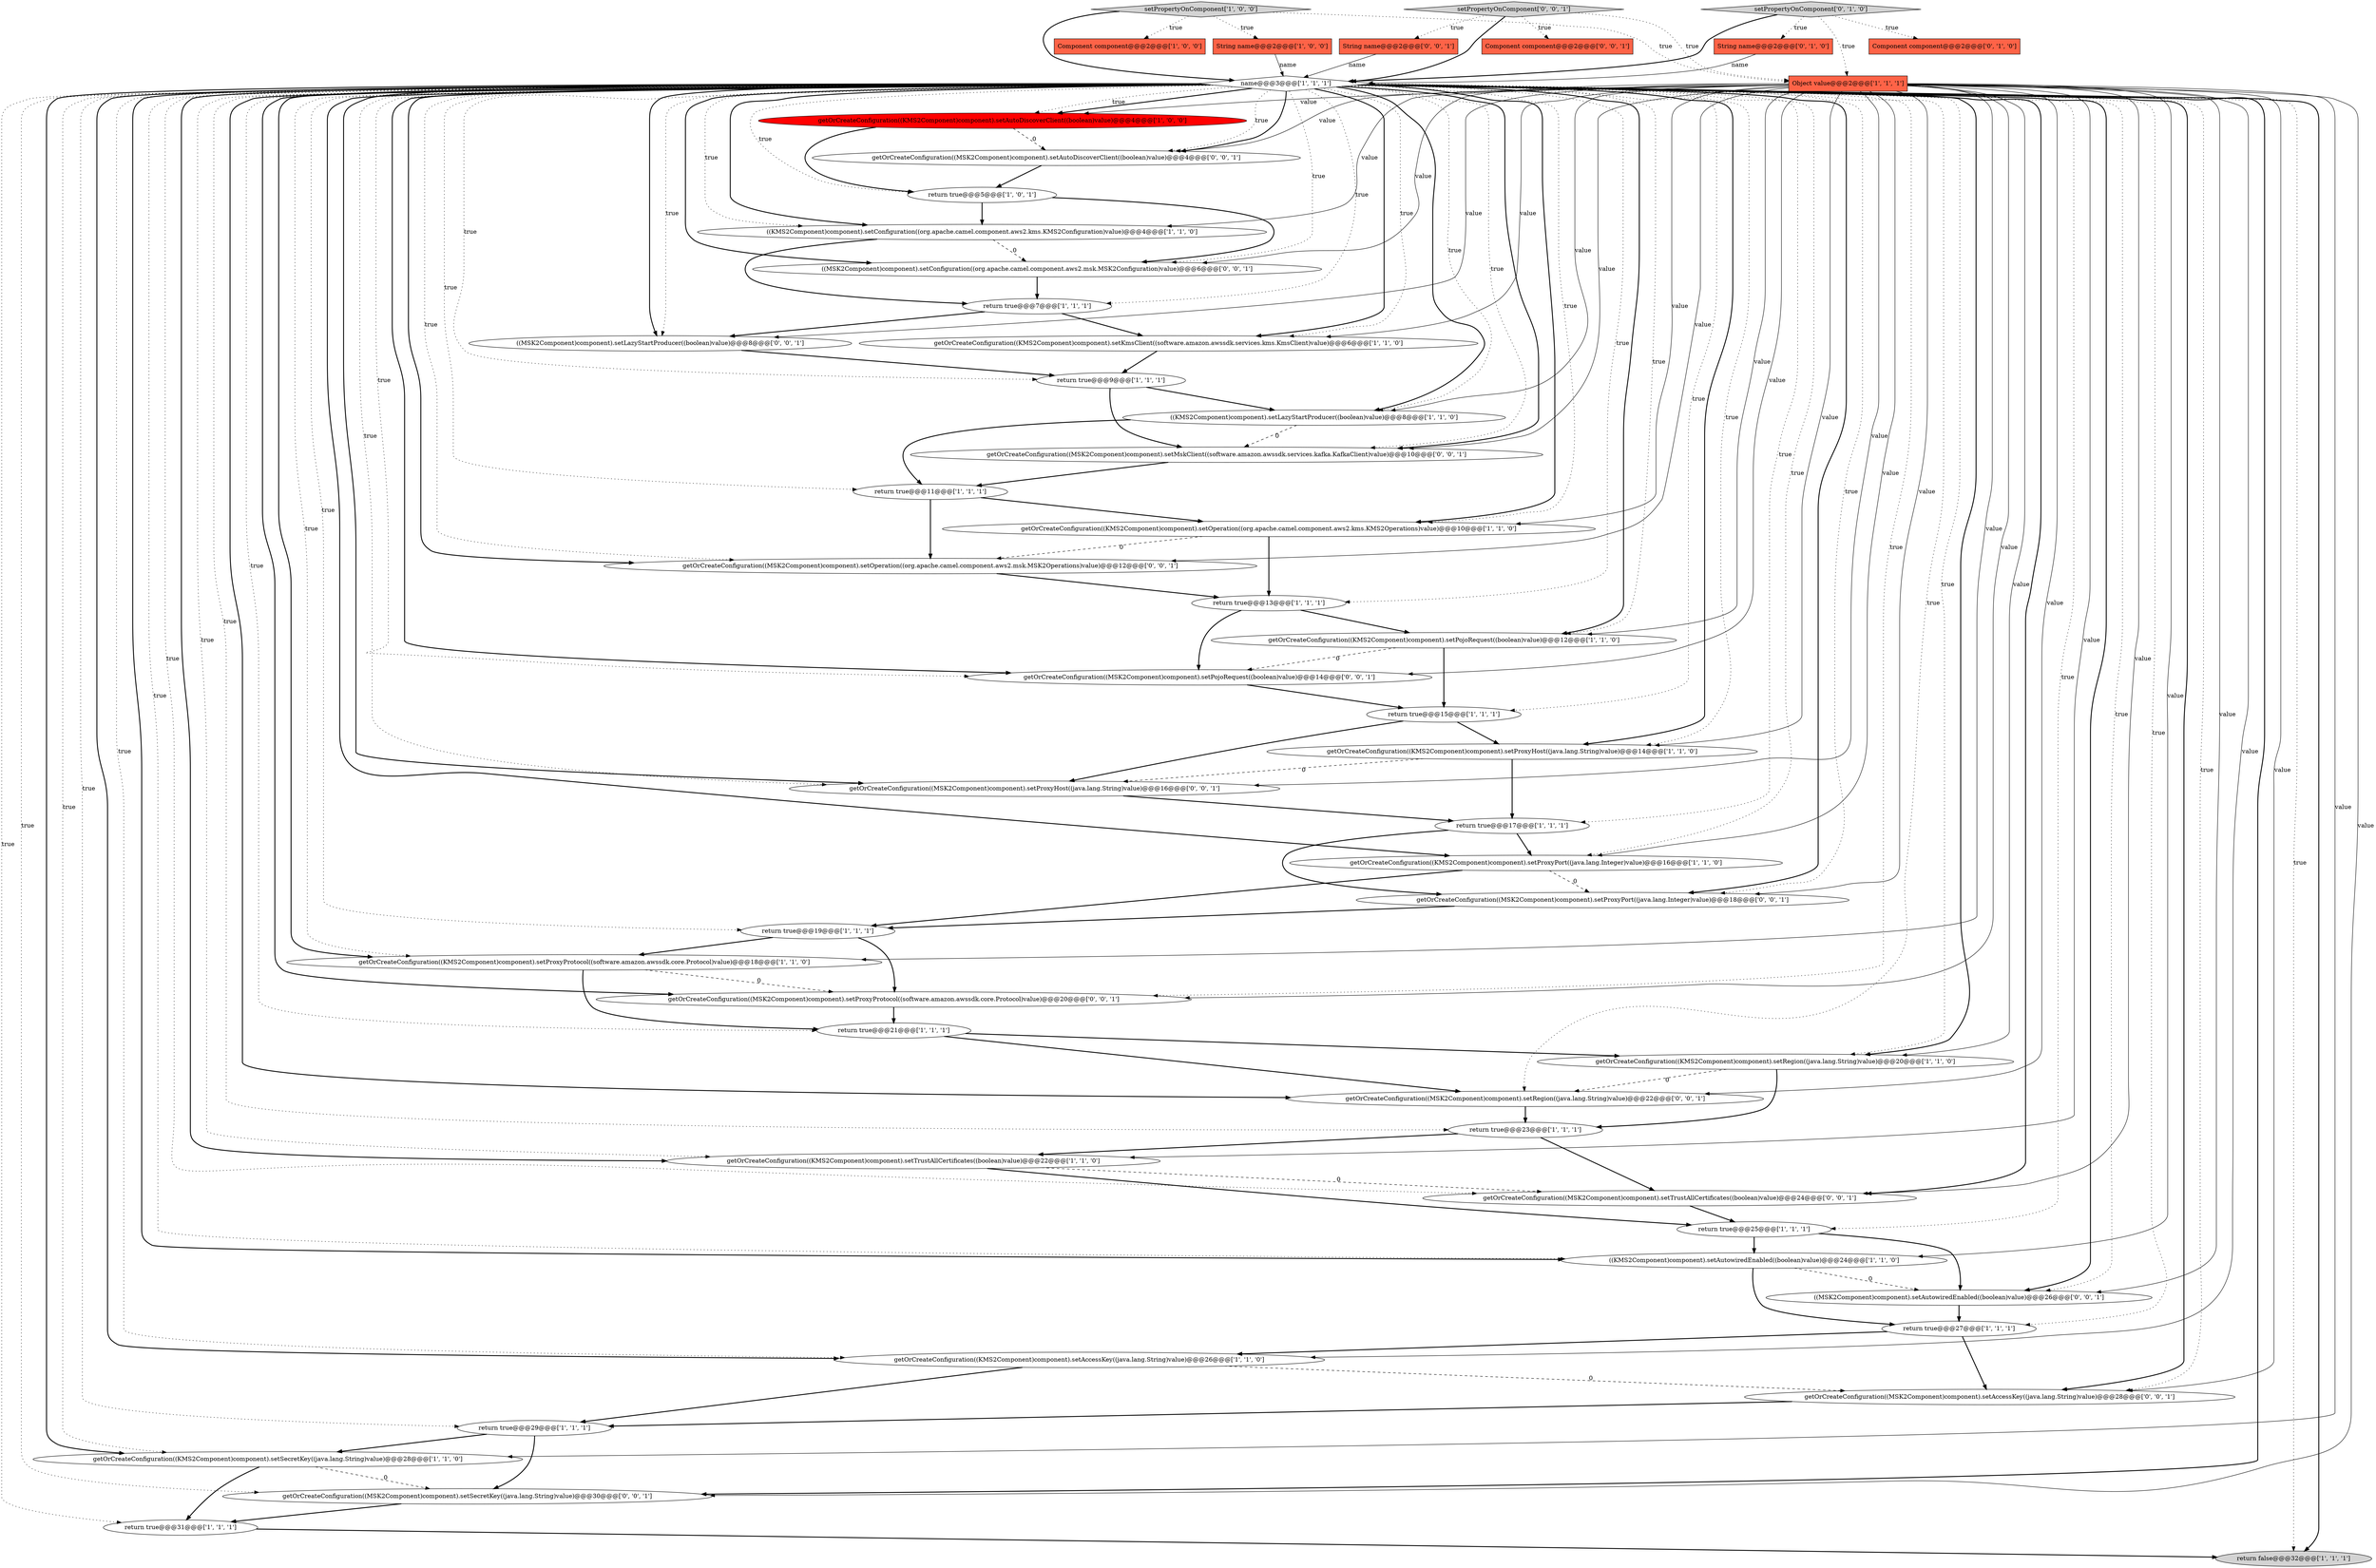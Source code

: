 digraph {
6 [style = filled, label = "((KMS2Component)component).setAutowiredEnabled((boolean)value)@@@24@@@['1', '1', '0']", fillcolor = white, shape = ellipse image = "AAA0AAABBB1BBB"];
31 [style = filled, label = "return false@@@32@@@['1', '1', '1']", fillcolor = lightgray, shape = ellipse image = "AAA0AAABBB1BBB"];
40 [style = filled, label = "getOrCreateConfiguration((MSK2Component)component).setSecretKey((java.lang.String)value)@@@30@@@['0', '0', '1']", fillcolor = white, shape = ellipse image = "AAA0AAABBB3BBB"];
10 [style = filled, label = "Component component@@@2@@@['1', '0', '0']", fillcolor = tomato, shape = box image = "AAA0AAABBB1BBB"];
44 [style = filled, label = "getOrCreateConfiguration((MSK2Component)component).setAutoDiscoverClient((boolean)value)@@@4@@@['0', '0', '1']", fillcolor = white, shape = ellipse image = "AAA0AAABBB3BBB"];
24 [style = filled, label = "return true@@@29@@@['1', '1', '1']", fillcolor = white, shape = ellipse image = "AAA0AAABBB1BBB"];
29 [style = filled, label = "Object value@@@2@@@['1', '1', '1']", fillcolor = tomato, shape = box image = "AAA0AAABBB1BBB"];
19 [style = filled, label = "String name@@@2@@@['1', '0', '0']", fillcolor = tomato, shape = box image = "AAA0AAABBB1BBB"];
1 [style = filled, label = "return true@@@5@@@['1', '0', '1']", fillcolor = white, shape = ellipse image = "AAA0AAABBB1BBB"];
47 [style = filled, label = "getOrCreateConfiguration((MSK2Component)component).setTrustAllCertificates((boolean)value)@@@24@@@['0', '0', '1']", fillcolor = white, shape = ellipse image = "AAA0AAABBB3BBB"];
17 [style = filled, label = "getOrCreateConfiguration((KMS2Component)component).setProxyHost((java.lang.String)value)@@@14@@@['1', '1', '0']", fillcolor = white, shape = ellipse image = "AAA0AAABBB1BBB"];
50 [style = filled, label = "setPropertyOnComponent['0', '0', '1']", fillcolor = lightgray, shape = diamond image = "AAA0AAABBB3BBB"];
9 [style = filled, label = "getOrCreateConfiguration((KMS2Component)component).setAccessKey((java.lang.String)value)@@@26@@@['1', '1', '0']", fillcolor = white, shape = ellipse image = "AAA0AAABBB1BBB"];
3 [style = filled, label = "return true@@@9@@@['1', '1', '1']", fillcolor = white, shape = ellipse image = "AAA0AAABBB1BBB"];
8 [style = filled, label = "getOrCreateConfiguration((KMS2Component)component).setKmsClient((software.amazon.awssdk.services.kms.KmsClient)value)@@@6@@@['1', '1', '0']", fillcolor = white, shape = ellipse image = "AAA0AAABBB1BBB"];
18 [style = filled, label = "getOrCreateConfiguration((KMS2Component)component).setTrustAllCertificates((boolean)value)@@@22@@@['1', '1', '0']", fillcolor = white, shape = ellipse image = "AAA0AAABBB1BBB"];
33 [style = filled, label = "getOrCreateConfiguration((KMS2Component)component).setSecretKey((java.lang.String)value)@@@28@@@['1', '1', '0']", fillcolor = white, shape = ellipse image = "AAA0AAABBB1BBB"];
42 [style = filled, label = "getOrCreateConfiguration((MSK2Component)component).setRegion((java.lang.String)value)@@@22@@@['0', '0', '1']", fillcolor = white, shape = ellipse image = "AAA0AAABBB3BBB"];
41 [style = filled, label = "getOrCreateConfiguration((MSK2Component)component).setProxyPort((java.lang.Integer)value)@@@18@@@['0', '0', '1']", fillcolor = white, shape = ellipse image = "AAA0AAABBB3BBB"];
22 [style = filled, label = "name@@@3@@@['1', '1', '1']", fillcolor = white, shape = diamond image = "AAA0AAABBB1BBB"];
16 [style = filled, label = "return true@@@23@@@['1', '1', '1']", fillcolor = white, shape = ellipse image = "AAA0AAABBB1BBB"];
48 [style = filled, label = "getOrCreateConfiguration((MSK2Component)component).setOperation((org.apache.camel.component.aws2.msk.MSK2Operations)value)@@@12@@@['0', '0', '1']", fillcolor = white, shape = ellipse image = "AAA0AAABBB3BBB"];
46 [style = filled, label = "((MSK2Component)component).setConfiguration((org.apache.camel.component.aws2.msk.MSK2Configuration)value)@@@6@@@['0', '0', '1']", fillcolor = white, shape = ellipse image = "AAA0AAABBB3BBB"];
30 [style = filled, label = "setPropertyOnComponent['1', '0', '0']", fillcolor = lightgray, shape = diamond image = "AAA0AAABBB1BBB"];
0 [style = filled, label = "return true@@@25@@@['1', '1', '1']", fillcolor = white, shape = ellipse image = "AAA0AAABBB1BBB"];
34 [style = filled, label = "setPropertyOnComponent['0', '1', '0']", fillcolor = lightgray, shape = diamond image = "AAA0AAABBB2BBB"];
20 [style = filled, label = "return true@@@7@@@['1', '1', '1']", fillcolor = white, shape = ellipse image = "AAA0AAABBB1BBB"];
27 [style = filled, label = "getOrCreateConfiguration((KMS2Component)component).setRegion((java.lang.String)value)@@@20@@@['1', '1', '0']", fillcolor = white, shape = ellipse image = "AAA0AAABBB1BBB"];
39 [style = filled, label = "getOrCreateConfiguration((MSK2Component)component).setAccessKey((java.lang.String)value)@@@28@@@['0', '0', '1']", fillcolor = white, shape = ellipse image = "AAA0AAABBB3BBB"];
14 [style = filled, label = "getOrCreateConfiguration((KMS2Component)component).setProxyPort((java.lang.Integer)value)@@@16@@@['1', '1', '0']", fillcolor = white, shape = ellipse image = "AAA0AAABBB1BBB"];
52 [style = filled, label = "getOrCreateConfiguration((MSK2Component)component).setProxyProtocol((software.amazon.awssdk.core.Protocol)value)@@@20@@@['0', '0', '1']", fillcolor = white, shape = ellipse image = "AAA0AAABBB3BBB"];
12 [style = filled, label = "return true@@@19@@@['1', '1', '1']", fillcolor = white, shape = ellipse image = "AAA0AAABBB1BBB"];
53 [style = filled, label = "getOrCreateConfiguration((MSK2Component)component).setMskClient((software.amazon.awssdk.services.kafka.KafkaClient)value)@@@10@@@['0', '0', '1']", fillcolor = white, shape = ellipse image = "AAA0AAABBB3BBB"];
23 [style = filled, label = "return true@@@17@@@['1', '1', '1']", fillcolor = white, shape = ellipse image = "AAA0AAABBB1BBB"];
25 [style = filled, label = "((KMS2Component)component).setLazyStartProducer((boolean)value)@@@8@@@['1', '1', '0']", fillcolor = white, shape = ellipse image = "AAA0AAABBB1BBB"];
36 [style = filled, label = "Component component@@@2@@@['0', '1', '0']", fillcolor = tomato, shape = box image = "AAA0AAABBB2BBB"];
5 [style = filled, label = "return true@@@27@@@['1', '1', '1']", fillcolor = white, shape = ellipse image = "AAA0AAABBB1BBB"];
4 [style = filled, label = "getOrCreateConfiguration((KMS2Component)component).setOperation((org.apache.camel.component.aws2.kms.KMS2Operations)value)@@@10@@@['1', '1', '0']", fillcolor = white, shape = ellipse image = "AAA0AAABBB1BBB"];
45 [style = filled, label = "String name@@@2@@@['0', '0', '1']", fillcolor = tomato, shape = box image = "AAA0AAABBB3BBB"];
49 [style = filled, label = "((MSK2Component)component).setAutowiredEnabled((boolean)value)@@@26@@@['0', '0', '1']", fillcolor = white, shape = ellipse image = "AAA0AAABBB3BBB"];
37 [style = filled, label = "getOrCreateConfiguration((MSK2Component)component).setPojoRequest((boolean)value)@@@14@@@['0', '0', '1']", fillcolor = white, shape = ellipse image = "AAA0AAABBB3BBB"];
51 [style = filled, label = "Component component@@@2@@@['0', '0', '1']", fillcolor = tomato, shape = box image = "AAA0AAABBB3BBB"];
15 [style = filled, label = "return true@@@11@@@['1', '1', '1']", fillcolor = white, shape = ellipse image = "AAA0AAABBB1BBB"];
28 [style = filled, label = "getOrCreateConfiguration((KMS2Component)component).setProxyProtocol((software.amazon.awssdk.core.Protocol)value)@@@18@@@['1', '1', '0']", fillcolor = white, shape = ellipse image = "AAA0AAABBB1BBB"];
21 [style = filled, label = "((KMS2Component)component).setConfiguration((org.apache.camel.component.aws2.kms.KMS2Configuration)value)@@@4@@@['1', '1', '0']", fillcolor = white, shape = ellipse image = "AAA0AAABBB1BBB"];
32 [style = filled, label = "return true@@@21@@@['1', '1', '1']", fillcolor = white, shape = ellipse image = "AAA0AAABBB1BBB"];
38 [style = filled, label = "getOrCreateConfiguration((MSK2Component)component).setProxyHost((java.lang.String)value)@@@16@@@['0', '0', '1']", fillcolor = white, shape = ellipse image = "AAA0AAABBB3BBB"];
13 [style = filled, label = "getOrCreateConfiguration((KMS2Component)component).setAutoDiscoverClient((boolean)value)@@@4@@@['1', '0', '0']", fillcolor = red, shape = ellipse image = "AAA1AAABBB1BBB"];
35 [style = filled, label = "String name@@@2@@@['0', '1', '0']", fillcolor = tomato, shape = box image = "AAA0AAABBB2BBB"];
2 [style = filled, label = "getOrCreateConfiguration((KMS2Component)component).setPojoRequest((boolean)value)@@@12@@@['1', '1', '0']", fillcolor = white, shape = ellipse image = "AAA0AAABBB1BBB"];
11 [style = filled, label = "return true@@@15@@@['1', '1', '1']", fillcolor = white, shape = ellipse image = "AAA0AAABBB1BBB"];
26 [style = filled, label = "return true@@@31@@@['1', '1', '1']", fillcolor = white, shape = ellipse image = "AAA0AAABBB1BBB"];
43 [style = filled, label = "((MSK2Component)component).setLazyStartProducer((boolean)value)@@@8@@@['0', '0', '1']", fillcolor = white, shape = ellipse image = "AAA0AAABBB3BBB"];
7 [style = filled, label = "return true@@@13@@@['1', '1', '1']", fillcolor = white, shape = ellipse image = "AAA0AAABBB1BBB"];
9->39 [style = dashed, label="0"];
29->40 [style = solid, label="value"];
29->13 [style = solid, label="value"];
22->31 [style = dotted, label="true"];
5->9 [style = bold, label=""];
37->11 [style = bold, label=""];
50->22 [style = bold, label=""];
29->52 [style = solid, label="value"];
22->37 [style = bold, label=""];
45->22 [style = solid, label="name"];
34->29 [style = dotted, label="true"];
39->24 [style = bold, label=""];
29->28 [style = solid, label="value"];
29->39 [style = solid, label="value"];
29->48 [style = solid, label="value"];
13->1 [style = bold, label=""];
22->14 [style = dotted, label="true"];
1->46 [style = bold, label=""];
22->4 [style = bold, label=""];
22->8 [style = bold, label=""];
43->3 [style = bold, label=""];
22->38 [style = dotted, label="true"];
22->42 [style = dotted, label="true"];
29->33 [style = solid, label="value"];
1->21 [style = bold, label=""];
22->16 [style = dotted, label="true"];
22->47 [style = bold, label=""];
29->53 [style = solid, label="value"];
25->15 [style = bold, label=""];
20->43 [style = bold, label=""];
40->26 [style = bold, label=""];
44->1 [style = bold, label=""];
22->44 [style = dotted, label="true"];
47->0 [style = bold, label=""];
18->0 [style = bold, label=""];
9->24 [style = bold, label=""];
22->13 [style = bold, label=""];
28->52 [style = dashed, label="0"];
50->45 [style = dotted, label="true"];
35->22 [style = solid, label="name"];
22->25 [style = bold, label=""];
22->33 [style = bold, label=""];
22->46 [style = dotted, label="true"];
22->46 [style = bold, label=""];
12->28 [style = bold, label=""];
22->23 [style = dotted, label="true"];
19->22 [style = solid, label="name"];
29->2 [style = solid, label="value"];
29->46 [style = solid, label="value"];
5->39 [style = bold, label=""];
29->47 [style = solid, label="value"];
22->0 [style = dotted, label="true"];
22->7 [style = dotted, label="true"];
22->9 [style = bold, label=""];
22->43 [style = bold, label=""];
22->41 [style = bold, label=""];
30->19 [style = dotted, label="true"];
7->37 [style = bold, label=""];
50->51 [style = dotted, label="true"];
22->33 [style = dotted, label="true"];
22->43 [style = dotted, label="true"];
29->18 [style = solid, label="value"];
24->40 [style = bold, label=""];
22->24 [style = dotted, label="true"];
27->16 [style = bold, label=""];
3->53 [style = bold, label=""];
22->49 [style = bold, label=""];
22->53 [style = dotted, label="true"];
29->21 [style = solid, label="value"];
23->14 [style = bold, label=""];
13->44 [style = dashed, label="0"];
6->49 [style = dashed, label="0"];
30->29 [style = dotted, label="true"];
22->38 [style = bold, label=""];
20->8 [style = bold, label=""];
22->18 [style = bold, label=""];
22->20 [style = dotted, label="true"];
7->2 [style = bold, label=""];
29->43 [style = solid, label="value"];
2->37 [style = dashed, label="0"];
22->13 [style = dotted, label="true"];
22->17 [style = bold, label=""];
11->17 [style = bold, label=""];
46->20 [style = bold, label=""];
22->9 [style = dotted, label="true"];
22->14 [style = bold, label=""];
22->32 [style = dotted, label="true"];
49->5 [style = bold, label=""];
22->4 [style = dotted, label="true"];
32->42 [style = bold, label=""];
22->6 [style = bold, label=""];
22->44 [style = bold, label=""];
22->42 [style = bold, label=""];
29->41 [style = solid, label="value"];
22->21 [style = dotted, label="true"];
21->46 [style = dashed, label="0"];
16->18 [style = bold, label=""];
29->4 [style = solid, label="value"];
22->18 [style = dotted, label="true"];
22->2 [style = bold, label=""];
22->48 [style = bold, label=""];
29->49 [style = solid, label="value"];
30->10 [style = dotted, label="true"];
34->36 [style = dotted, label="true"];
22->25 [style = dotted, label="true"];
8->3 [style = bold, label=""];
25->53 [style = dashed, label="0"];
22->37 [style = dotted, label="true"];
42->16 [style = bold, label=""];
32->27 [style = bold, label=""];
22->28 [style = bold, label=""];
23->41 [style = bold, label=""];
50->29 [style = dotted, label="true"];
17->38 [style = dashed, label="0"];
17->23 [style = bold, label=""];
4->7 [style = bold, label=""];
27->42 [style = dashed, label="0"];
33->26 [style = bold, label=""];
28->32 [style = bold, label=""];
29->27 [style = solid, label="value"];
22->5 [style = dotted, label="true"];
24->33 [style = bold, label=""];
29->25 [style = solid, label="value"];
6->5 [style = bold, label=""];
29->9 [style = solid, label="value"];
22->1 [style = dotted, label="true"];
26->31 [style = bold, label=""];
0->49 [style = bold, label=""];
22->26 [style = dotted, label="true"];
34->35 [style = dotted, label="true"];
22->41 [style = dotted, label="true"];
22->27 [style = dotted, label="true"];
15->48 [style = bold, label=""];
22->3 [style = dotted, label="true"];
22->48 [style = dotted, label="true"];
22->39 [style = bold, label=""];
48->7 [style = bold, label=""];
41->12 [style = bold, label=""];
29->6 [style = solid, label="value"];
4->48 [style = dashed, label="0"];
22->15 [style = dotted, label="true"];
2->11 [style = bold, label=""];
22->40 [style = bold, label=""];
14->41 [style = dashed, label="0"];
18->47 [style = dashed, label="0"];
30->22 [style = bold, label=""];
33->40 [style = dashed, label="0"];
11->38 [style = bold, label=""];
29->17 [style = solid, label="value"];
0->6 [style = bold, label=""];
3->25 [style = bold, label=""];
16->47 [style = bold, label=""];
22->39 [style = dotted, label="true"];
22->52 [style = bold, label=""];
22->47 [style = dotted, label="true"];
22->21 [style = bold, label=""];
22->28 [style = dotted, label="true"];
22->49 [style = dotted, label="true"];
22->31 [style = bold, label=""];
38->23 [style = bold, label=""];
22->11 [style = dotted, label="true"];
22->40 [style = dotted, label="true"];
22->6 [style = dotted, label="true"];
22->12 [style = dotted, label="true"];
22->2 [style = dotted, label="true"];
34->22 [style = bold, label=""];
22->52 [style = dotted, label="true"];
29->42 [style = solid, label="value"];
22->8 [style = dotted, label="true"];
22->53 [style = bold, label=""];
21->20 [style = bold, label=""];
29->14 [style = solid, label="value"];
22->27 [style = bold, label=""];
52->32 [style = bold, label=""];
14->12 [style = bold, label=""];
15->4 [style = bold, label=""];
29->44 [style = solid, label="value"];
29->8 [style = solid, label="value"];
53->15 [style = bold, label=""];
22->17 [style = dotted, label="true"];
12->52 [style = bold, label=""];
29->37 [style = solid, label="value"];
29->38 [style = solid, label="value"];
}
